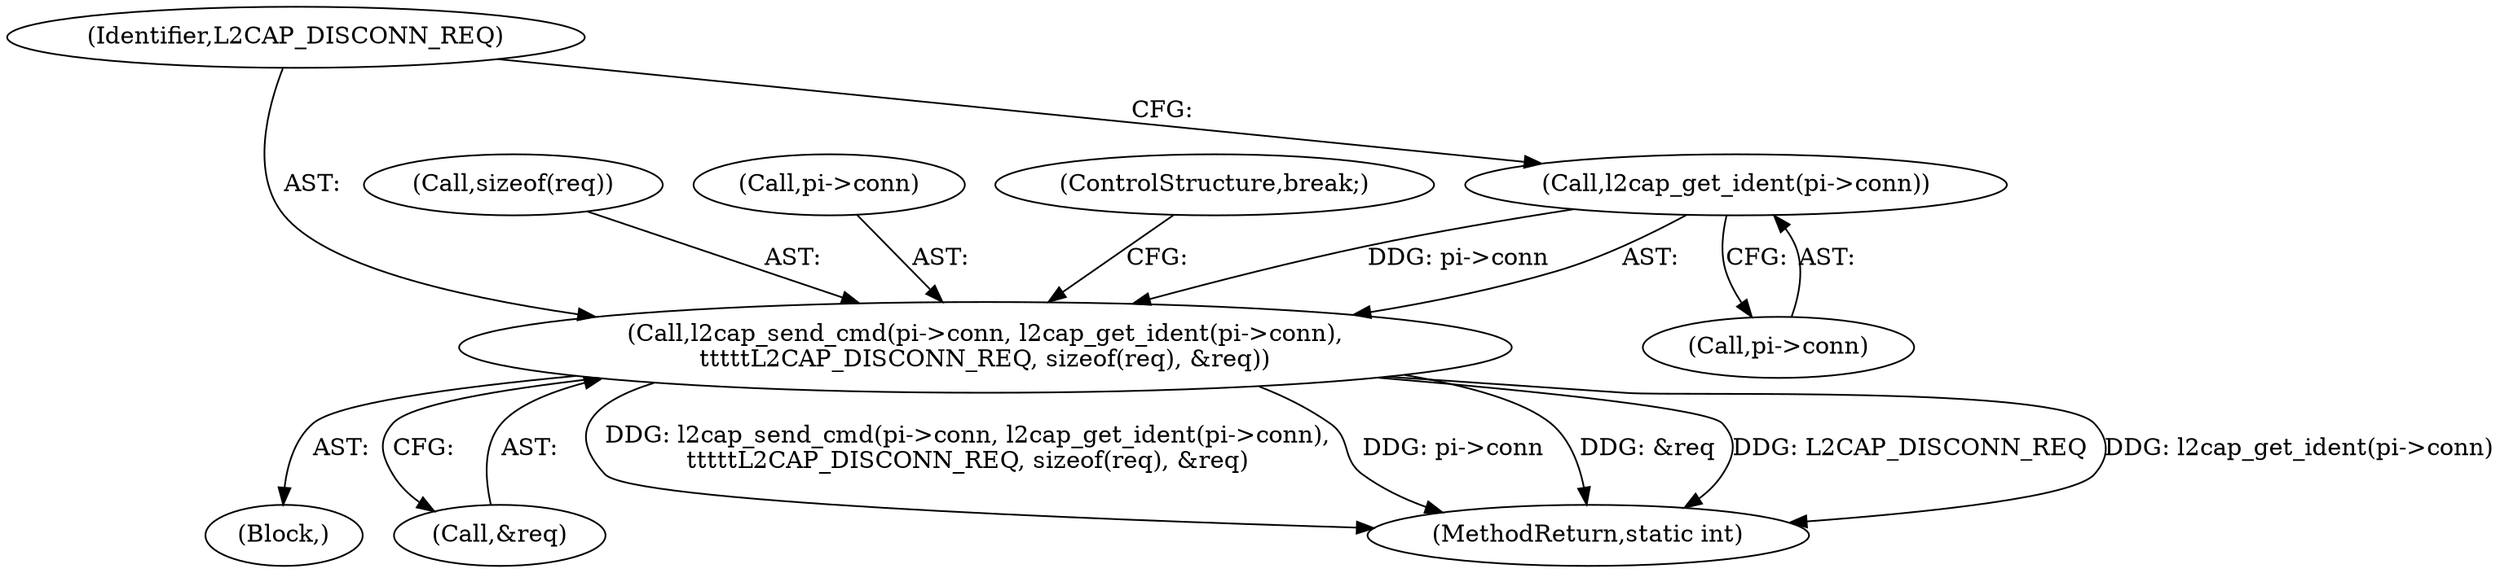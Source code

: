 digraph "0_linux_f2fcfcd670257236ebf2088bbdf26f6a8ef459fe@API" {
"1000174" [label="(Call,l2cap_send_cmd(pi->conn, l2cap_get_ident(pi->conn),\n\t\t\t\t\tL2CAP_DISCONN_REQ, sizeof(req), &req))"];
"1000178" [label="(Call,l2cap_get_ident(pi->conn))"];
"1000183" [label="(Call,sizeof(req))"];
"1000182" [label="(Identifier,L2CAP_DISCONN_REQ)"];
"1000178" [label="(Call,l2cap_get_ident(pi->conn))"];
"1000179" [label="(Call,pi->conn)"];
"1000174" [label="(Call,l2cap_send_cmd(pi->conn, l2cap_get_ident(pi->conn),\n\t\t\t\t\tL2CAP_DISCONN_REQ, sizeof(req), &req))"];
"1000175" [label="(Call,pi->conn)"];
"1000187" [label="(ControlStructure,break;)"];
"1000156" [label="(Block,)"];
"1000185" [label="(Call,&req)"];
"1000329" [label="(MethodReturn,static int)"];
"1000174" -> "1000156"  [label="AST: "];
"1000174" -> "1000185"  [label="CFG: "];
"1000175" -> "1000174"  [label="AST: "];
"1000178" -> "1000174"  [label="AST: "];
"1000182" -> "1000174"  [label="AST: "];
"1000183" -> "1000174"  [label="AST: "];
"1000185" -> "1000174"  [label="AST: "];
"1000187" -> "1000174"  [label="CFG: "];
"1000174" -> "1000329"  [label="DDG: &req"];
"1000174" -> "1000329"  [label="DDG: L2CAP_DISCONN_REQ"];
"1000174" -> "1000329"  [label="DDG: l2cap_get_ident(pi->conn)"];
"1000174" -> "1000329"  [label="DDG: l2cap_send_cmd(pi->conn, l2cap_get_ident(pi->conn),\n\t\t\t\t\tL2CAP_DISCONN_REQ, sizeof(req), &req)"];
"1000174" -> "1000329"  [label="DDG: pi->conn"];
"1000178" -> "1000174"  [label="DDG: pi->conn"];
"1000178" -> "1000179"  [label="CFG: "];
"1000179" -> "1000178"  [label="AST: "];
"1000182" -> "1000178"  [label="CFG: "];
}
